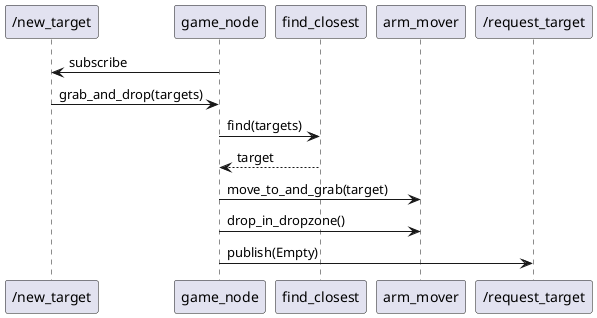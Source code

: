 @startuml

"/new_target" <- game_node: subscribe
"/new_target" -> game_node: grab_and_drop(targets)
game_node -> find_closest: find(targets)
game_node <-- find_closest: target
game_node -> arm_mover: move_to_and_grab(target)
game_node -> arm_mover: drop_in_dropzone()
game_node -> "/request_target": publish(Empty)

@enduml